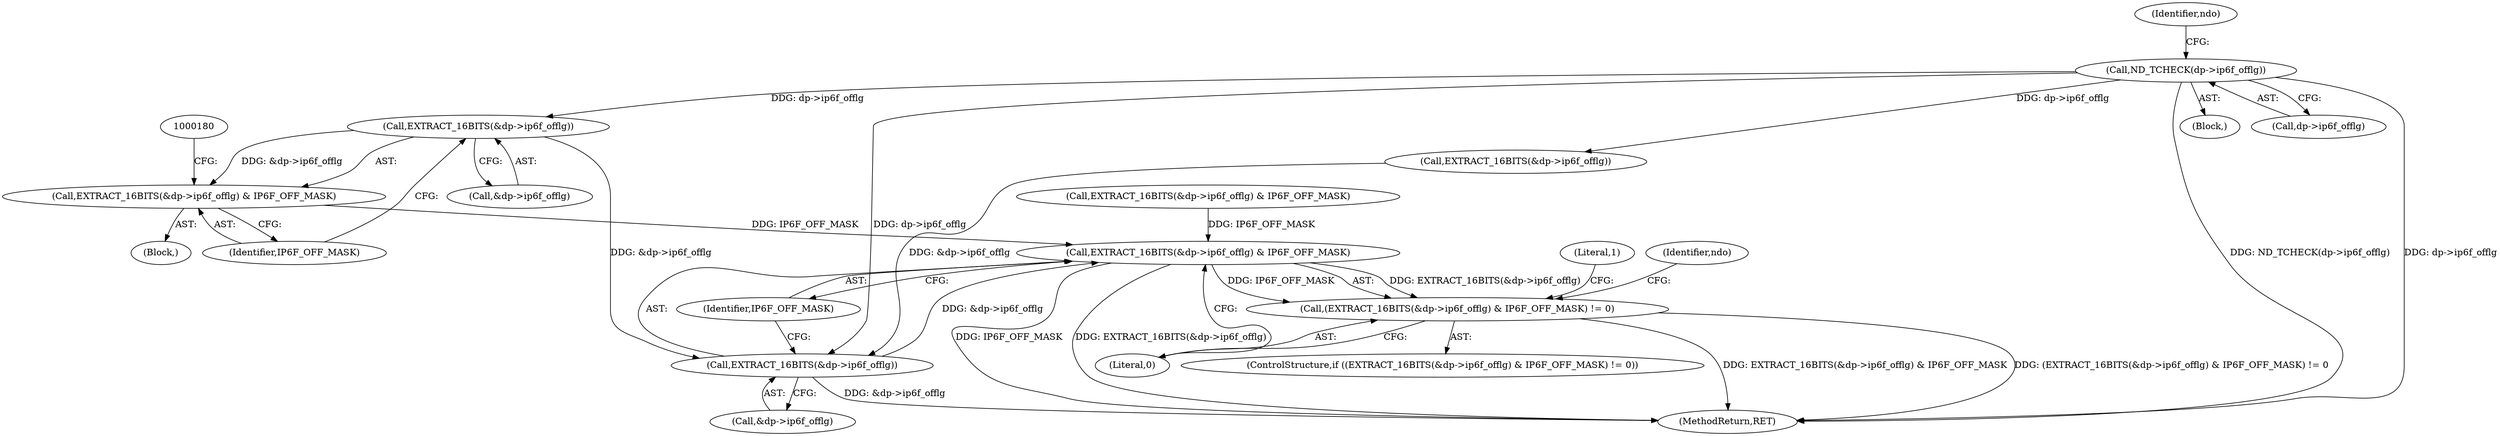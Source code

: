 digraph "0_tcpdump_2d669862df7cd17f539129049f6fb70d17174125@pointer" {
"1000172" [label="(Call,EXTRACT_16BITS(&dp->ip6f_offlg))"];
"1000118" [label="(Call,ND_TCHECK(dp->ip6f_offlg))"];
"1000171" [label="(Call,EXTRACT_16BITS(&dp->ip6f_offlg) & IP6F_OFF_MASK)"];
"1000197" [label="(Call,EXTRACT_16BITS(&dp->ip6f_offlg) & IP6F_OFF_MASK)"];
"1000196" [label="(Call,(EXTRACT_16BITS(&dp->ip6f_offlg) & IP6F_OFF_MASK) != 0)"];
"1000198" [label="(Call,EXTRACT_16BITS(&dp->ip6f_offlg))"];
"1000140" [label="(Call,EXTRACT_16BITS(&dp->ip6f_offlg))"];
"1000197" [label="(Call,EXTRACT_16BITS(&dp->ip6f_offlg) & IP6F_OFF_MASK)"];
"1000177" [label="(Identifier,IP6F_OFF_MASK)"];
"1000139" [label="(Call,EXTRACT_16BITS(&dp->ip6f_offlg) & IP6F_OFF_MASK)"];
"1000195" [label="(ControlStructure,if ((EXTRACT_16BITS(&dp->ip6f_offlg) & IP6F_OFF_MASK) != 0))"];
"1000170" [label="(Block,)"];
"1000118" [label="(Call,ND_TCHECK(dp->ip6f_offlg))"];
"1000173" [label="(Call,&dp->ip6f_offlg)"];
"1000207" [label="(Literal,1)"];
"1000198" [label="(Call,EXTRACT_16BITS(&dp->ip6f_offlg))"];
"1000225" [label="(MethodReturn,RET)"];
"1000203" [label="(Identifier,IP6F_OFF_MASK)"];
"1000171" [label="(Call,EXTRACT_16BITS(&dp->ip6f_offlg) & IP6F_OFF_MASK)"];
"1000199" [label="(Call,&dp->ip6f_offlg)"];
"1000212" [label="(Identifier,ndo)"];
"1000105" [label="(Block,)"];
"1000204" [label="(Literal,0)"];
"1000196" [label="(Call,(EXTRACT_16BITS(&dp->ip6f_offlg) & IP6F_OFF_MASK) != 0)"];
"1000124" [label="(Identifier,ndo)"];
"1000119" [label="(Call,dp->ip6f_offlg)"];
"1000172" [label="(Call,EXTRACT_16BITS(&dp->ip6f_offlg))"];
"1000172" -> "1000171"  [label="AST: "];
"1000172" -> "1000173"  [label="CFG: "];
"1000173" -> "1000172"  [label="AST: "];
"1000177" -> "1000172"  [label="CFG: "];
"1000172" -> "1000171"  [label="DDG: &dp->ip6f_offlg"];
"1000118" -> "1000172"  [label="DDG: dp->ip6f_offlg"];
"1000172" -> "1000198"  [label="DDG: &dp->ip6f_offlg"];
"1000118" -> "1000105"  [label="AST: "];
"1000118" -> "1000119"  [label="CFG: "];
"1000119" -> "1000118"  [label="AST: "];
"1000124" -> "1000118"  [label="CFG: "];
"1000118" -> "1000225"  [label="DDG: ND_TCHECK(dp->ip6f_offlg)"];
"1000118" -> "1000225"  [label="DDG: dp->ip6f_offlg"];
"1000118" -> "1000140"  [label="DDG: dp->ip6f_offlg"];
"1000118" -> "1000198"  [label="DDG: dp->ip6f_offlg"];
"1000171" -> "1000170"  [label="AST: "];
"1000171" -> "1000177"  [label="CFG: "];
"1000177" -> "1000171"  [label="AST: "];
"1000180" -> "1000171"  [label="CFG: "];
"1000171" -> "1000197"  [label="DDG: IP6F_OFF_MASK"];
"1000197" -> "1000196"  [label="AST: "];
"1000197" -> "1000203"  [label="CFG: "];
"1000198" -> "1000197"  [label="AST: "];
"1000203" -> "1000197"  [label="AST: "];
"1000204" -> "1000197"  [label="CFG: "];
"1000197" -> "1000225"  [label="DDG: IP6F_OFF_MASK"];
"1000197" -> "1000225"  [label="DDG: EXTRACT_16BITS(&dp->ip6f_offlg)"];
"1000197" -> "1000196"  [label="DDG: EXTRACT_16BITS(&dp->ip6f_offlg)"];
"1000197" -> "1000196"  [label="DDG: IP6F_OFF_MASK"];
"1000198" -> "1000197"  [label="DDG: &dp->ip6f_offlg"];
"1000139" -> "1000197"  [label="DDG: IP6F_OFF_MASK"];
"1000196" -> "1000195"  [label="AST: "];
"1000196" -> "1000204"  [label="CFG: "];
"1000204" -> "1000196"  [label="AST: "];
"1000207" -> "1000196"  [label="CFG: "];
"1000212" -> "1000196"  [label="CFG: "];
"1000196" -> "1000225"  [label="DDG: EXTRACT_16BITS(&dp->ip6f_offlg) & IP6F_OFF_MASK"];
"1000196" -> "1000225"  [label="DDG: (EXTRACT_16BITS(&dp->ip6f_offlg) & IP6F_OFF_MASK) != 0"];
"1000198" -> "1000199"  [label="CFG: "];
"1000199" -> "1000198"  [label="AST: "];
"1000203" -> "1000198"  [label="CFG: "];
"1000198" -> "1000225"  [label="DDG: &dp->ip6f_offlg"];
"1000140" -> "1000198"  [label="DDG: &dp->ip6f_offlg"];
}
